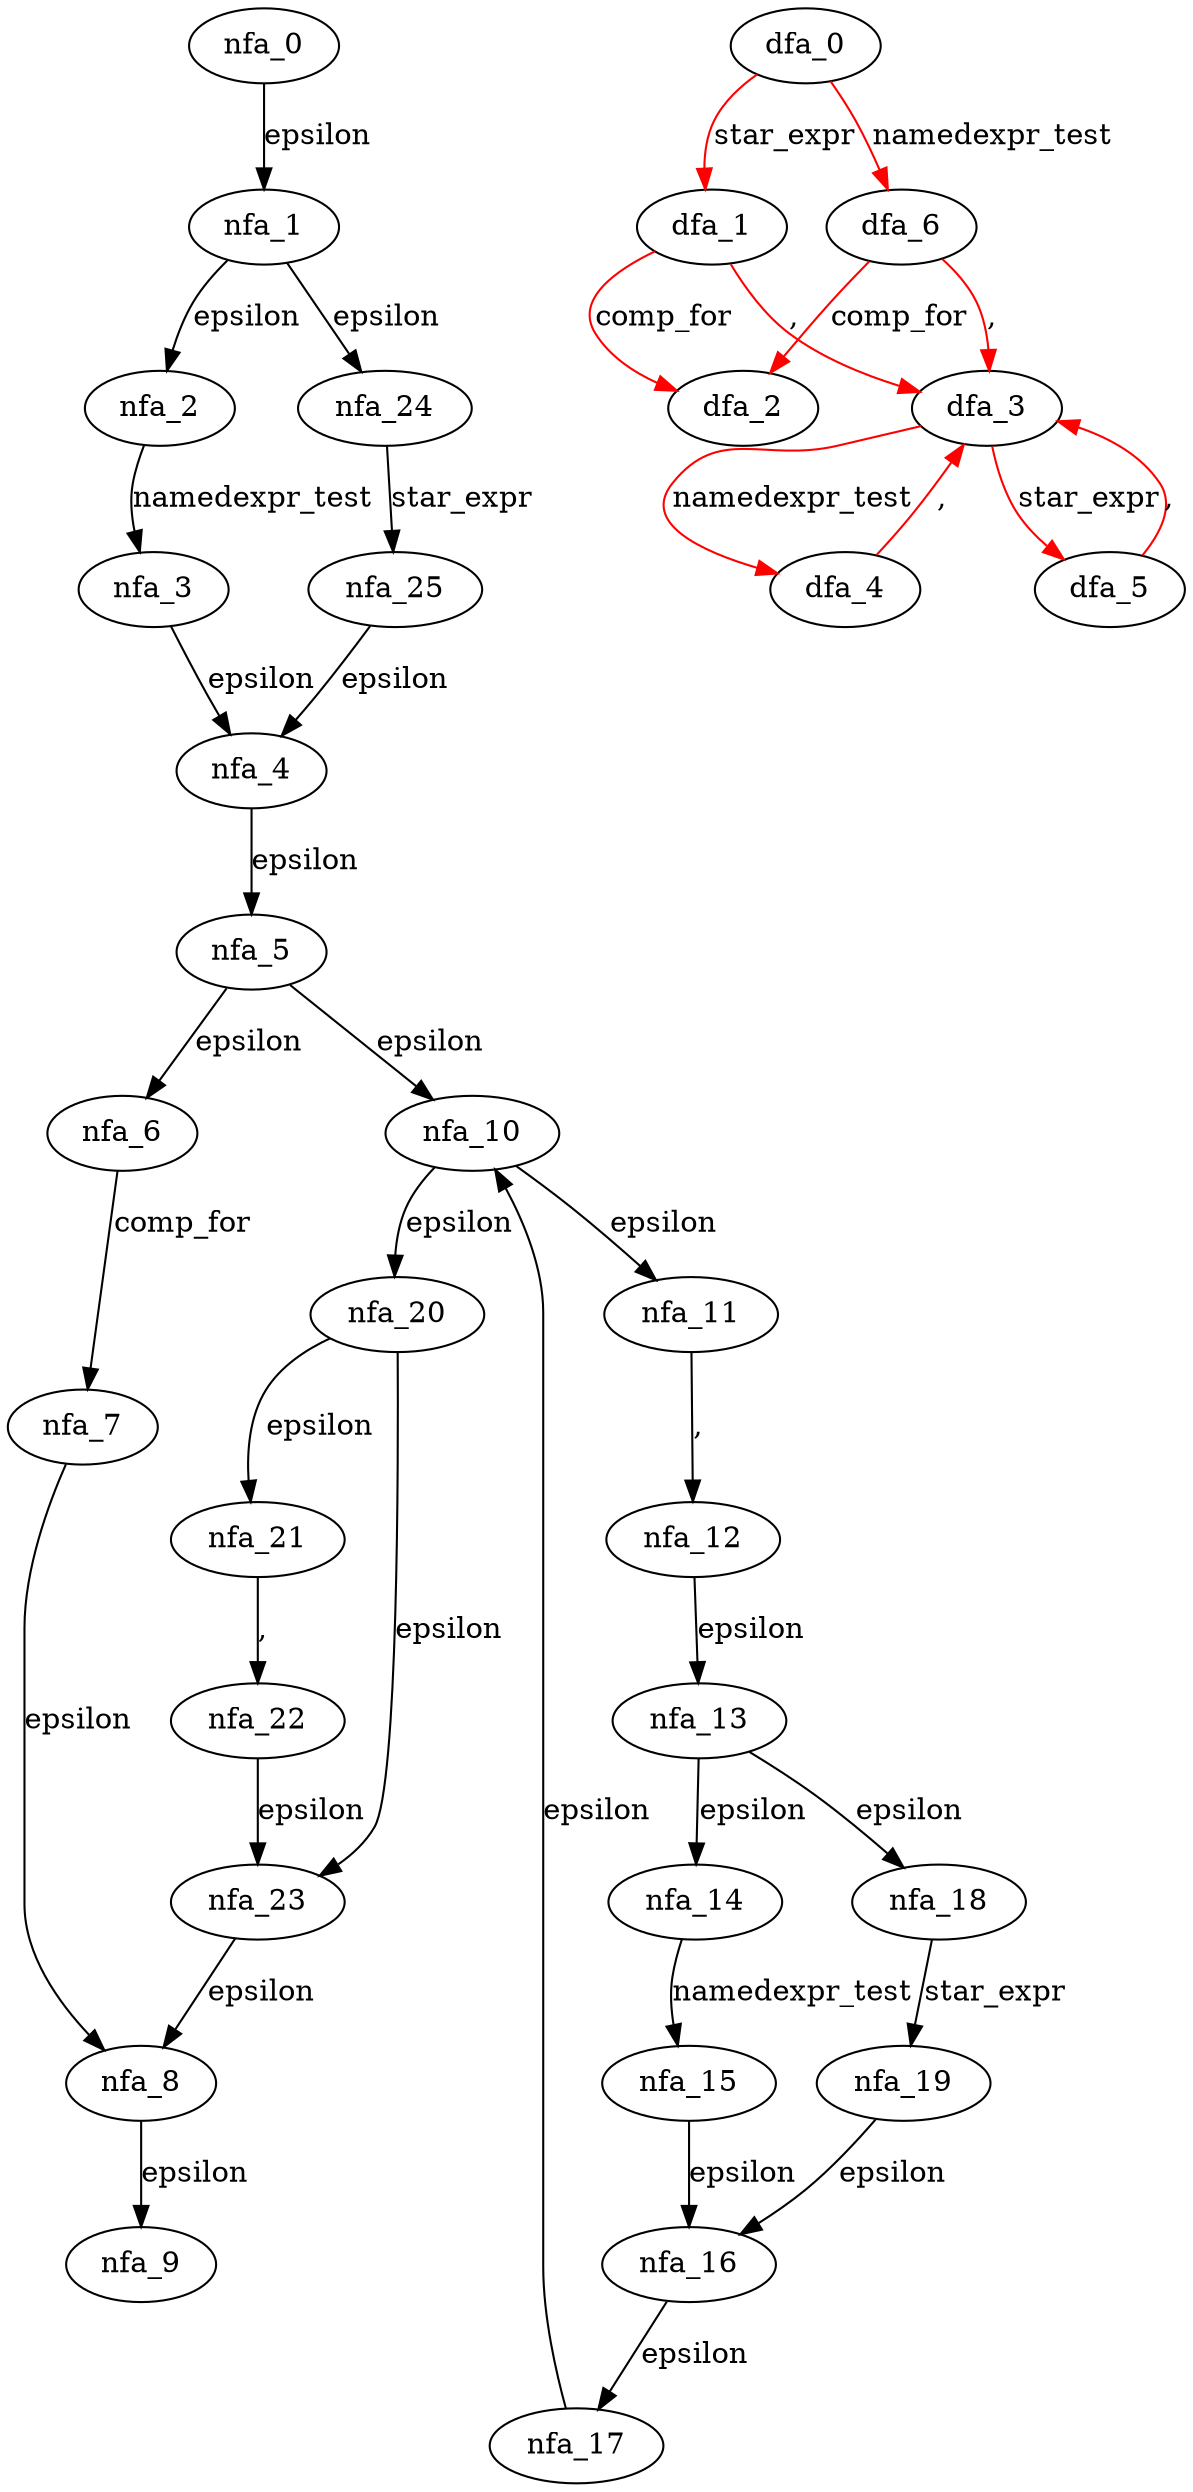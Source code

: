 digraph testlist_comp {
 subgraph testlist_comp_nfa {
  nfa_0->nfa_1[label=epsilon]
  nfa_1->nfa_2[label=epsilon]
  nfa_2->nfa_3[label=namedexpr_test]
  nfa_3->nfa_4[label=epsilon]
  nfa_4->nfa_5[label=epsilon]
  nfa_5->nfa_6[label=epsilon]
  nfa_6->nfa_7[label=comp_for]
  nfa_7->nfa_8[label=epsilon]
  nfa_8->nfa_9[label=epsilon]
  nfa_5->nfa_10[label=epsilon]
  nfa_10->nfa_11[label=epsilon]
  nfa_11->nfa_12[label=","]
  nfa_12->nfa_13[label=epsilon]
  nfa_13->nfa_14[label=epsilon]
  nfa_14->nfa_15[label=namedexpr_test]
  nfa_15->nfa_16[label=epsilon]
  nfa_16->nfa_17[label=epsilon]
  nfa_17->nfa_10[label=epsilon]
  nfa_13->nfa_18[label=epsilon]
  nfa_18->nfa_19[label=star_expr]
  nfa_19->nfa_16[label=epsilon]
  nfa_10->nfa_20[label=epsilon]
  nfa_20->nfa_21[label=epsilon]
  nfa_21->nfa_22[label=","]
  nfa_22->nfa_23[label=epsilon]
  nfa_23->nfa_8[label=epsilon]
  nfa_20->nfa_23[label=epsilon]
  nfa_1->nfa_24[label=epsilon]
  nfa_24->nfa_25[label=star_expr]
  nfa_25->nfa_4[label=epsilon]
  }
 subgraph testlist_comp_dfa {
  dfa_0->dfa_1[label=star_expr,color=red]
  dfa_1->dfa_2[label=comp_for,color=red]
  dfa_1->dfa_3[label=",",color=red]
  dfa_3->dfa_4[label=namedexpr_test,color=red]
  dfa_4->dfa_3[label=",",color=red]
  dfa_3->dfa_5[label=star_expr,color=red]
  dfa_5->dfa_3[label=",",color=red]
  dfa_0->dfa_6[label=namedexpr_test,color=red]
  dfa_6->dfa_2[label=comp_for,color=red]
  dfa_6->dfa_3[label=",",color=red]
  }
}
